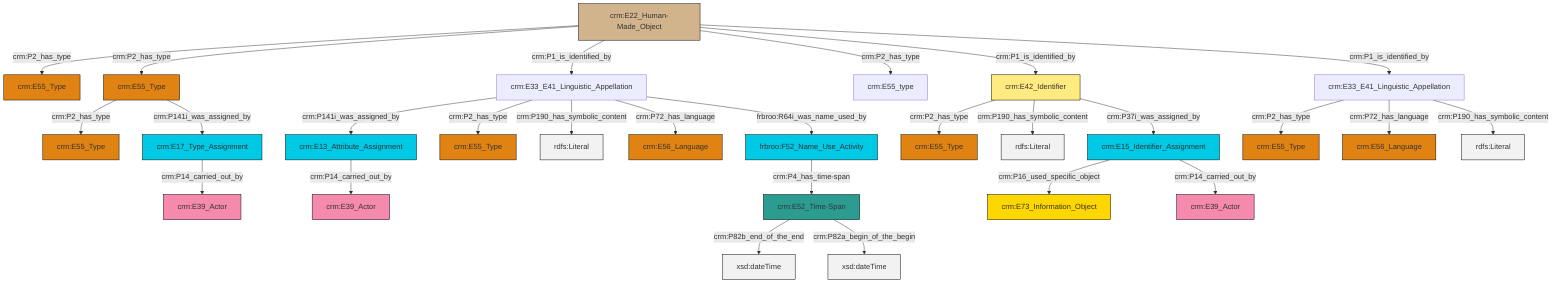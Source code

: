 graph TD
classDef Literal fill:#f2f2f2,stroke:#000000;
classDef CRM_Entity fill:#FFFFFF,stroke:#000000;
classDef Temporal_Entity fill:#00C9E6, stroke:#000000;
classDef Type fill:#E18312, stroke:#000000;
classDef Time-Span fill:#2C9C91, stroke:#000000;
classDef Appellation fill:#FFEB7F, stroke:#000000;
classDef Place fill:#008836, stroke:#000000;
classDef Persistent_Item fill:#B266B2, stroke:#000000;
classDef Conceptual_Object fill:#FFD700, stroke:#000000;
classDef Physical_Thing fill:#D2B48C, stroke:#000000;
classDef Actor fill:#f58aad, stroke:#000000;
classDef PC_Classes fill:#4ce600, stroke:#000000;
classDef Multi fill:#cccccc,stroke:#000000;

0["crm:E33_E41_Linguistic_Appellation"]:::Default -->|crm:P141i_was_assigned_by| 1["crm:E13_Attribute_Assignment"]:::Temporal_Entity
2["crm:E22_Human-Made_Object"]:::Physical_Thing -->|crm:P2_has_type| 3["crm:E55_Type"]:::Type
6["crm:E33_E41_Linguistic_Appellation"]:::Default -->|crm:P2_has_type| 7["crm:E55_Type"]:::Type
6["crm:E33_E41_Linguistic_Appellation"]:::Default -->|crm:P72_has_language| 8["crm:E56_Language"]:::Type
14["crm:E52_Time-Span"]:::Time-Span -->|crm:P82b_end_of_the_end| 15[xsd:dateTime]:::Literal
1["crm:E13_Attribute_Assignment"]:::Temporal_Entity -->|crm:P14_carried_out_by| 16["crm:E39_Actor"]:::Actor
0["crm:E33_E41_Linguistic_Appellation"]:::Default -->|crm:P2_has_type| 19["crm:E55_Type"]:::Type
0["crm:E33_E41_Linguistic_Appellation"]:::Default -->|crm:P190_has_symbolic_content| 21[rdfs:Literal]:::Literal
28["crm:E15_Identifier_Assignment"]:::Temporal_Entity -->|crm:P16_used_specific_object| 29["crm:E73_Information_Object"]:::Conceptual_Object
22["crm:E42_Identifier"]:::Appellation -->|crm:P2_has_type| 30["crm:E55_Type"]:::Type
2["crm:E22_Human-Made_Object"]:::Physical_Thing -->|crm:P2_has_type| 17["crm:E55_Type"]:::Type
17["crm:E55_Type"]:::Type -->|crm:P2_has_type| 24["crm:E55_Type"]:::Type
2["crm:E22_Human-Made_Object"]:::Physical_Thing -->|crm:P1_is_identified_by| 0["crm:E33_E41_Linguistic_Appellation"]:::Default
28["crm:E15_Identifier_Assignment"]:::Temporal_Entity -->|crm:P14_carried_out_by| 33["crm:E39_Actor"]:::Actor
2["crm:E22_Human-Made_Object"]:::Physical_Thing -->|crm:P2_has_type| 34["crm:E55_type"]:::Default
2["crm:E22_Human-Made_Object"]:::Physical_Thing -->|crm:P1_is_identified_by| 22["crm:E42_Identifier"]:::Appellation
0["crm:E33_E41_Linguistic_Appellation"]:::Default -->|crm:P72_has_language| 35["crm:E56_Language"]:::Type
22["crm:E42_Identifier"]:::Appellation -->|crm:P190_has_symbolic_content| 37[rdfs:Literal]:::Literal
2["crm:E22_Human-Made_Object"]:::Physical_Thing -->|crm:P1_is_identified_by| 6["crm:E33_E41_Linguistic_Appellation"]:::Default
22["crm:E42_Identifier"]:::Appellation -->|crm:P37i_was_assigned_by| 28["crm:E15_Identifier_Assignment"]:::Temporal_Entity
4["crm:E17_Type_Assignment"]:::Temporal_Entity -->|crm:P14_carried_out_by| 26["crm:E39_Actor"]:::Actor
17["crm:E55_Type"]:::Type -->|crm:P141i_was_assigned_by| 4["crm:E17_Type_Assignment"]:::Temporal_Entity
0["crm:E33_E41_Linguistic_Appellation"]:::Default -->|frbroo:R64i_was_name_used_by| 11["frbroo:F52_Name_Use_Activity"]:::Temporal_Entity
11["frbroo:F52_Name_Use_Activity"]:::Temporal_Entity -->|crm:P4_has_time-span| 14["crm:E52_Time-Span"]:::Time-Span
6["crm:E33_E41_Linguistic_Appellation"]:::Default -->|crm:P190_has_symbolic_content| 45[rdfs:Literal]:::Literal
14["crm:E52_Time-Span"]:::Time-Span -->|crm:P82a_begin_of_the_begin| 48[xsd:dateTime]:::Literal